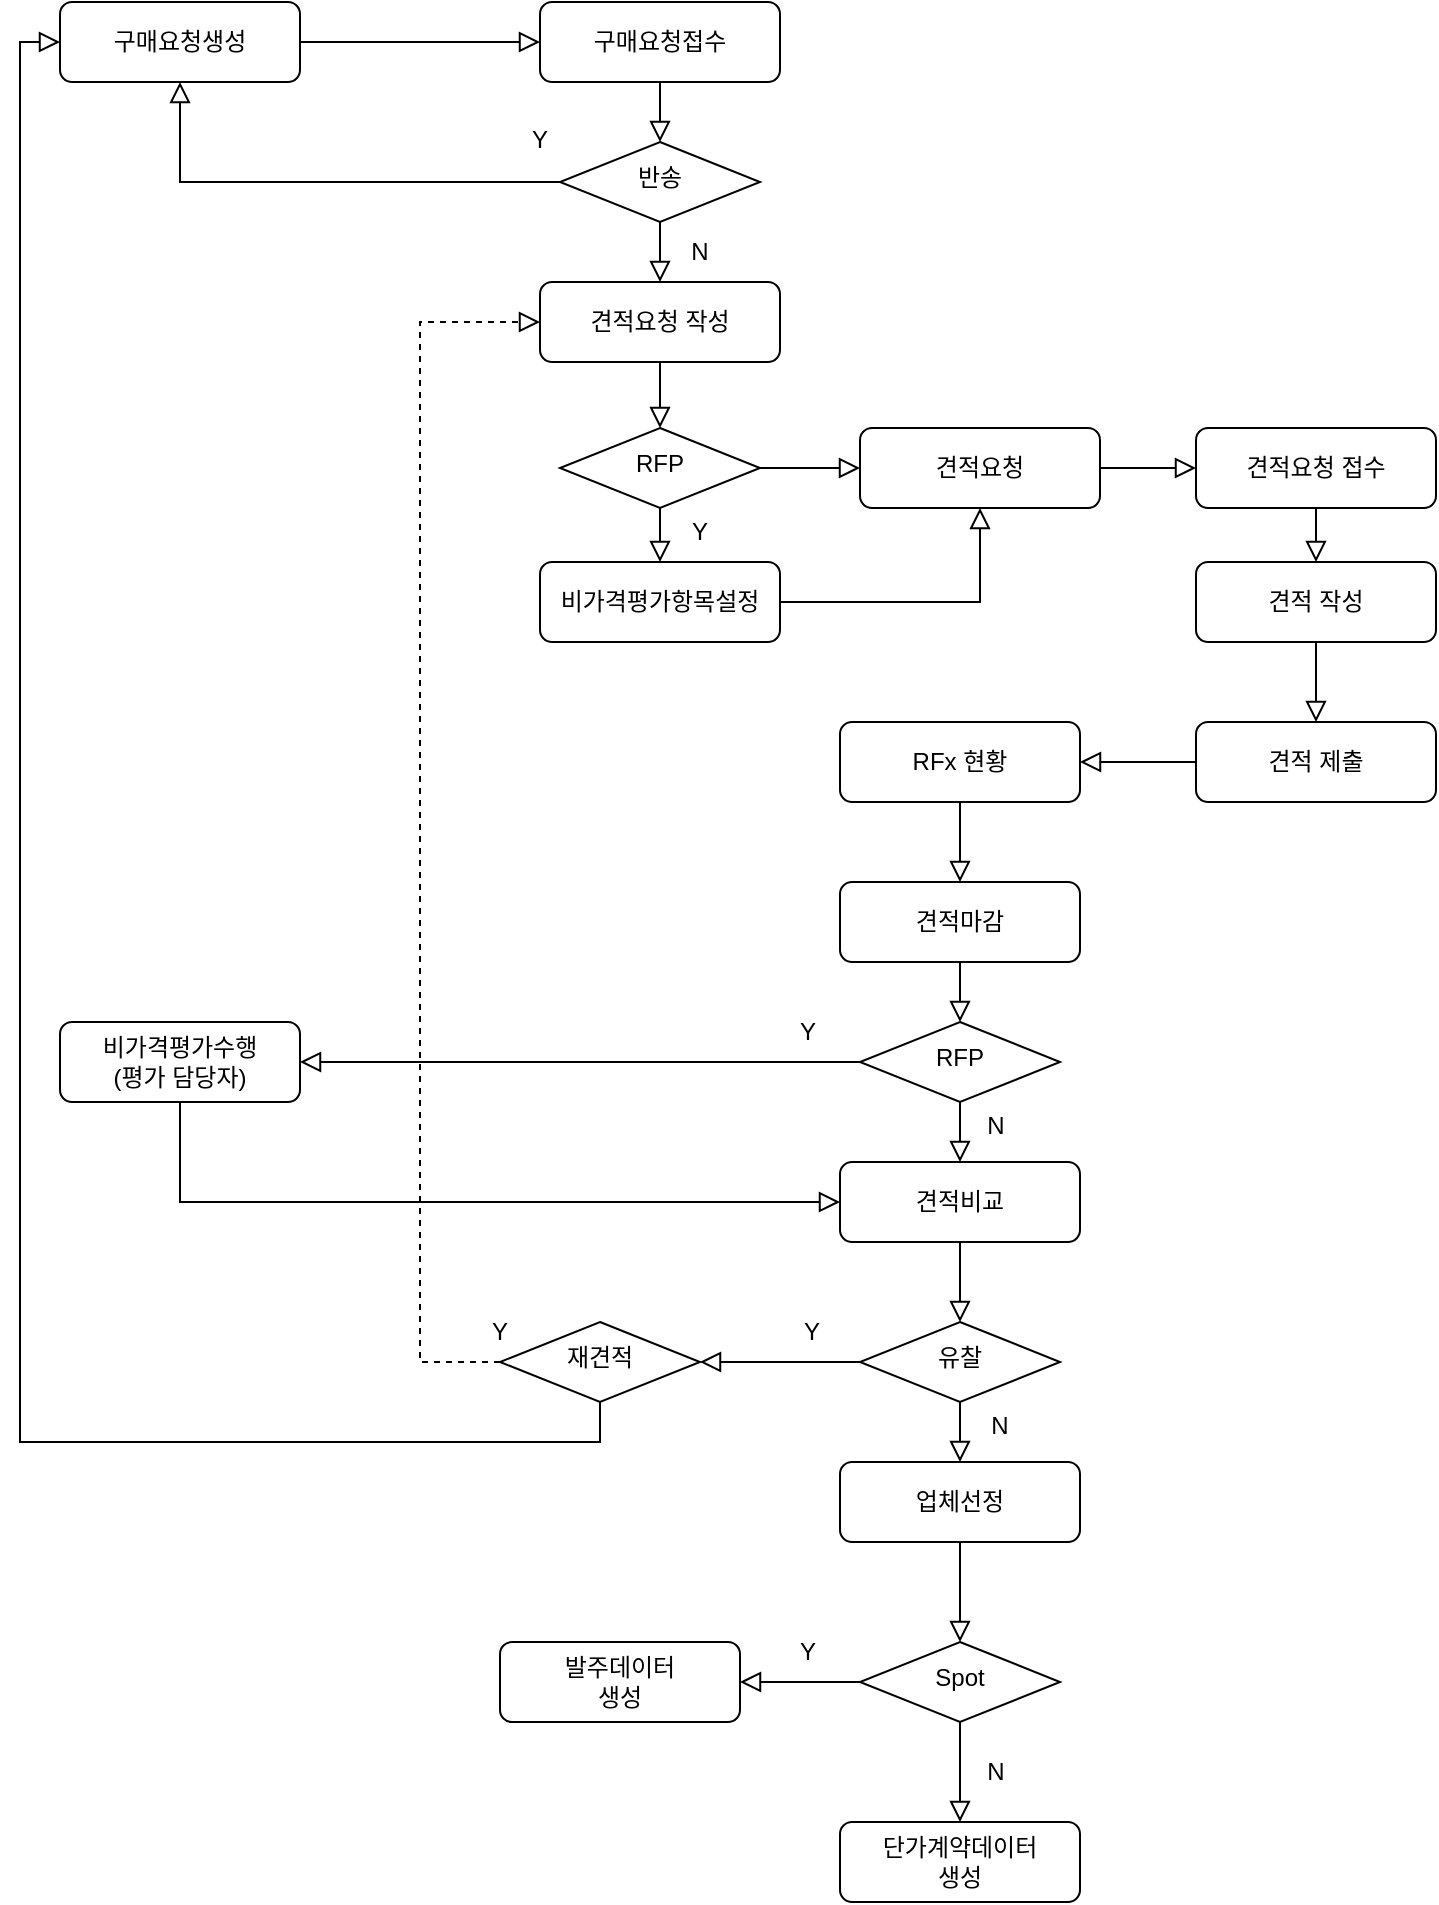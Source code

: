 <mxfile version="22.0.6" type="github">
  <diagram id="C5RBs43oDa-KdzZeNtuy" name="Page-1">
    <mxGraphModel dx="909" dy="587" grid="1" gridSize="10" guides="1" tooltips="1" connect="1" arrows="1" fold="1" page="1" pageScale="1" pageWidth="827" pageHeight="1169" math="0" shadow="0">
      <root>
        <mxCell id="WIyWlLk6GJQsqaUBKTNV-0" />
        <mxCell id="WIyWlLk6GJQsqaUBKTNV-1" parent="WIyWlLk6GJQsqaUBKTNV-0" />
        <mxCell id="WIyWlLk6GJQsqaUBKTNV-2" value="" style="rounded=0;html=1;jettySize=auto;orthogonalLoop=1;fontSize=11;endArrow=block;endFill=0;endSize=8;strokeWidth=1;shadow=0;labelBackgroundColor=none;edgeStyle=orthogonalEdgeStyle;entryX=0.5;entryY=0;entryDx=0;entryDy=0;exitX=0.5;exitY=1;exitDx=0;exitDy=0;" parent="WIyWlLk6GJQsqaUBKTNV-1" source="M6uK1uLGitnpvI4rZZ1x-1" target="M6uK1uLGitnpvI4rZZ1x-4" edge="1">
          <mxGeometry relative="1" as="geometry">
            <mxPoint x="140" y="210" as="sourcePoint" />
            <mxPoint x="260" y="210" as="targetPoint" />
          </mxGeometry>
        </mxCell>
        <mxCell id="WIyWlLk6GJQsqaUBKTNV-3" value="구매요청생성" style="rounded=1;whiteSpace=wrap;html=1;fontSize=12;glass=0;strokeWidth=1;shadow=0;" parent="WIyWlLk6GJQsqaUBKTNV-1" vertex="1">
          <mxGeometry x="40" y="40" width="120" height="40" as="geometry" />
        </mxCell>
        <mxCell id="M6uK1uLGitnpvI4rZZ1x-0" value="구매요청접수" style="rounded=1;whiteSpace=wrap;html=1;fontSize=12;glass=0;strokeWidth=1;shadow=0;" vertex="1" parent="WIyWlLk6GJQsqaUBKTNV-1">
          <mxGeometry x="280" y="40" width="120" height="40" as="geometry" />
        </mxCell>
        <mxCell id="M6uK1uLGitnpvI4rZZ1x-1" value="반송" style="rhombus;whiteSpace=wrap;html=1;shadow=0;fontFamily=Helvetica;fontSize=12;align=center;strokeWidth=1;spacing=6;spacingTop=-4;" vertex="1" parent="WIyWlLk6GJQsqaUBKTNV-1">
          <mxGeometry x="290" y="110" width="100" height="40" as="geometry" />
        </mxCell>
        <mxCell id="M6uK1uLGitnpvI4rZZ1x-2" value="" style="rounded=0;html=1;jettySize=auto;orthogonalLoop=1;fontSize=11;endArrow=block;endFill=0;endSize=8;strokeWidth=1;shadow=0;labelBackgroundColor=none;edgeStyle=orthogonalEdgeStyle;entryX=0.5;entryY=0;entryDx=0;entryDy=0;exitX=0.5;exitY=1;exitDx=0;exitDy=0;" edge="1" parent="WIyWlLk6GJQsqaUBKTNV-1" source="M6uK1uLGitnpvI4rZZ1x-0" target="M6uK1uLGitnpvI4rZZ1x-1">
          <mxGeometry relative="1" as="geometry">
            <mxPoint x="150" y="110" as="sourcePoint" />
            <mxPoint x="270" y="110" as="targetPoint" />
          </mxGeometry>
        </mxCell>
        <mxCell id="M6uK1uLGitnpvI4rZZ1x-3" value="" style="rounded=0;html=1;jettySize=auto;orthogonalLoop=1;fontSize=11;endArrow=block;endFill=0;endSize=8;strokeWidth=1;shadow=0;labelBackgroundColor=none;edgeStyle=orthogonalEdgeStyle;entryX=0;entryY=0.5;entryDx=0;entryDy=0;exitX=1;exitY=0.5;exitDx=0;exitDy=0;" edge="1" parent="WIyWlLk6GJQsqaUBKTNV-1" source="M6uK1uLGitnpvI4rZZ1x-7" target="M6uK1uLGitnpvI4rZZ1x-11">
          <mxGeometry relative="1" as="geometry">
            <mxPoint x="250" y="280" as="sourcePoint" />
            <mxPoint x="60.0" y="230" as="targetPoint" />
          </mxGeometry>
        </mxCell>
        <mxCell id="M6uK1uLGitnpvI4rZZ1x-4" value="견적요청 작성" style="rounded=1;whiteSpace=wrap;html=1;fontSize=12;glass=0;strokeWidth=1;shadow=0;" vertex="1" parent="WIyWlLk6GJQsqaUBKTNV-1">
          <mxGeometry x="280" y="180" width="120" height="40" as="geometry" />
        </mxCell>
        <mxCell id="M6uK1uLGitnpvI4rZZ1x-7" value="RFP" style="rhombus;whiteSpace=wrap;html=1;shadow=0;fontFamily=Helvetica;fontSize=12;align=center;strokeWidth=1;spacing=6;spacingTop=-4;" vertex="1" parent="WIyWlLk6GJQsqaUBKTNV-1">
          <mxGeometry x="290" y="253" width="100" height="40" as="geometry" />
        </mxCell>
        <mxCell id="M6uK1uLGitnpvI4rZZ1x-8" value="" style="rounded=0;html=1;jettySize=auto;orthogonalLoop=1;fontSize=11;endArrow=block;endFill=0;endSize=8;strokeWidth=1;shadow=0;labelBackgroundColor=none;edgeStyle=orthogonalEdgeStyle;entryX=0.5;entryY=0;entryDx=0;entryDy=0;exitX=0.5;exitY=1;exitDx=0;exitDy=0;" edge="1" parent="WIyWlLk6GJQsqaUBKTNV-1" source="M6uK1uLGitnpvI4rZZ1x-7" target="M6uK1uLGitnpvI4rZZ1x-13">
          <mxGeometry relative="1" as="geometry">
            <mxPoint x="250" y="293" as="sourcePoint" />
            <mxPoint x="250" y="326" as="targetPoint" />
          </mxGeometry>
        </mxCell>
        <mxCell id="M6uK1uLGitnpvI4rZZ1x-9" value="N" style="text;html=1;strokeColor=none;fillColor=none;align=center;verticalAlign=middle;whiteSpace=wrap;rounded=0;" vertex="1" parent="WIyWlLk6GJQsqaUBKTNV-1">
          <mxGeometry x="330" y="150" width="60" height="30" as="geometry" />
        </mxCell>
        <mxCell id="M6uK1uLGitnpvI4rZZ1x-10" value="Y" style="text;html=1;strokeColor=none;fillColor=none;align=center;verticalAlign=middle;whiteSpace=wrap;rounded=0;" vertex="1" parent="WIyWlLk6GJQsqaUBKTNV-1">
          <mxGeometry x="250" y="94" width="60" height="30" as="geometry" />
        </mxCell>
        <mxCell id="M6uK1uLGitnpvI4rZZ1x-11" value="견적요청" style="rounded=1;whiteSpace=wrap;html=1;fontSize=12;glass=0;strokeWidth=1;shadow=0;" vertex="1" parent="WIyWlLk6GJQsqaUBKTNV-1">
          <mxGeometry x="440" y="253" width="120" height="40" as="geometry" />
        </mxCell>
        <mxCell id="M6uK1uLGitnpvI4rZZ1x-12" value="N" style="text;html=1;strokeColor=none;fillColor=none;align=center;verticalAlign=middle;whiteSpace=wrap;rounded=0;" vertex="1" parent="WIyWlLk6GJQsqaUBKTNV-1">
          <mxGeometry x="478" y="587" width="60" height="30" as="geometry" />
        </mxCell>
        <mxCell id="M6uK1uLGitnpvI4rZZ1x-13" value="비가격평가항목설정" style="rounded=1;whiteSpace=wrap;html=1;fontSize=12;glass=0;strokeWidth=1;shadow=0;" vertex="1" parent="WIyWlLk6GJQsqaUBKTNV-1">
          <mxGeometry x="280" y="320" width="120" height="40" as="geometry" />
        </mxCell>
        <mxCell id="M6uK1uLGitnpvI4rZZ1x-14" value="" style="rounded=0;html=1;jettySize=auto;orthogonalLoop=1;fontSize=11;endArrow=block;endFill=0;endSize=8;strokeWidth=1;shadow=0;labelBackgroundColor=none;edgeStyle=orthogonalEdgeStyle;entryX=0.5;entryY=0;entryDx=0;entryDy=0;exitX=0.5;exitY=1;exitDx=0;exitDy=0;" edge="1" parent="WIyWlLk6GJQsqaUBKTNV-1" source="M6uK1uLGitnpvI4rZZ1x-4" target="M6uK1uLGitnpvI4rZZ1x-7">
          <mxGeometry relative="1" as="geometry">
            <mxPoint x="279.29" y="243" as="sourcePoint" />
            <mxPoint x="279.29" y="270" as="targetPoint" />
          </mxGeometry>
        </mxCell>
        <mxCell id="M6uK1uLGitnpvI4rZZ1x-15" value="Y" style="text;html=1;strokeColor=none;fillColor=none;align=center;verticalAlign=middle;whiteSpace=wrap;rounded=0;" vertex="1" parent="WIyWlLk6GJQsqaUBKTNV-1">
          <mxGeometry x="330" y="290" width="60" height="30" as="geometry" />
        </mxCell>
        <mxCell id="M6uK1uLGitnpvI4rZZ1x-16" value="" style="rounded=0;html=1;jettySize=auto;orthogonalLoop=1;fontSize=11;endArrow=block;endFill=0;endSize=8;strokeWidth=1;shadow=0;labelBackgroundColor=none;edgeStyle=orthogonalEdgeStyle;entryX=0;entryY=0.5;entryDx=0;entryDy=0;exitX=1;exitY=0.5;exitDx=0;exitDy=0;" edge="1" parent="WIyWlLk6GJQsqaUBKTNV-1" source="WIyWlLk6GJQsqaUBKTNV-3" target="M6uK1uLGitnpvI4rZZ1x-0">
          <mxGeometry relative="1" as="geometry">
            <mxPoint x="220" y="140" as="sourcePoint" />
            <mxPoint x="220" y="170" as="targetPoint" />
          </mxGeometry>
        </mxCell>
        <mxCell id="M6uK1uLGitnpvI4rZZ1x-17" value="" style="rounded=0;html=1;jettySize=auto;orthogonalLoop=1;fontSize=11;endArrow=block;endFill=0;endSize=8;strokeWidth=1;shadow=0;labelBackgroundColor=none;edgeStyle=orthogonalEdgeStyle;entryX=0.5;entryY=1;entryDx=0;entryDy=0;exitX=0;exitY=0.5;exitDx=0;exitDy=0;" edge="1" parent="WIyWlLk6GJQsqaUBKTNV-1" source="M6uK1uLGitnpvI4rZZ1x-1" target="WIyWlLk6GJQsqaUBKTNV-3">
          <mxGeometry relative="1" as="geometry">
            <mxPoint x="120" y="150" as="sourcePoint" />
            <mxPoint x="240" y="150" as="targetPoint" />
          </mxGeometry>
        </mxCell>
        <mxCell id="M6uK1uLGitnpvI4rZZ1x-19" value="" style="rounded=0;html=1;jettySize=auto;orthogonalLoop=1;fontSize=11;endArrow=block;endFill=0;endSize=8;strokeWidth=1;shadow=0;labelBackgroundColor=none;edgeStyle=orthogonalEdgeStyle;entryX=0.5;entryY=1;entryDx=0;entryDy=0;exitX=1;exitY=0.5;exitDx=0;exitDy=0;" edge="1" parent="WIyWlLk6GJQsqaUBKTNV-1" source="M6uK1uLGitnpvI4rZZ1x-13" target="M6uK1uLGitnpvI4rZZ1x-11">
          <mxGeometry relative="1" as="geometry">
            <mxPoint x="460" y="327" as="sourcePoint" />
            <mxPoint x="460" y="360" as="targetPoint" />
          </mxGeometry>
        </mxCell>
        <mxCell id="M6uK1uLGitnpvI4rZZ1x-20" value="견적요청 접수" style="rounded=1;whiteSpace=wrap;html=1;fontSize=12;glass=0;strokeWidth=1;shadow=0;" vertex="1" parent="WIyWlLk6GJQsqaUBKTNV-1">
          <mxGeometry x="608" y="253" width="120" height="40" as="geometry" />
        </mxCell>
        <mxCell id="M6uK1uLGitnpvI4rZZ1x-21" value="" style="rounded=0;html=1;jettySize=auto;orthogonalLoop=1;fontSize=11;endArrow=block;endFill=0;endSize=8;strokeWidth=1;shadow=0;labelBackgroundColor=none;edgeStyle=orthogonalEdgeStyle;exitX=1;exitY=0.5;exitDx=0;exitDy=0;entryX=0;entryY=0.5;entryDx=0;entryDy=0;" edge="1" parent="WIyWlLk6GJQsqaUBKTNV-1" source="M6uK1uLGitnpvI4rZZ1x-11" target="M6uK1uLGitnpvI4rZZ1x-20">
          <mxGeometry relative="1" as="geometry">
            <mxPoint x="610" y="350" as="sourcePoint" />
            <mxPoint x="600" y="220" as="targetPoint" />
          </mxGeometry>
        </mxCell>
        <mxCell id="M6uK1uLGitnpvI4rZZ1x-22" value="견적 작성" style="rounded=1;whiteSpace=wrap;html=1;fontSize=12;glass=0;strokeWidth=1;shadow=0;" vertex="1" parent="WIyWlLk6GJQsqaUBKTNV-1">
          <mxGeometry x="608" y="320" width="120" height="40" as="geometry" />
        </mxCell>
        <mxCell id="M6uK1uLGitnpvI4rZZ1x-23" value="견적 제출" style="rounded=1;whiteSpace=wrap;html=1;fontSize=12;glass=0;strokeWidth=1;shadow=0;" vertex="1" parent="WIyWlLk6GJQsqaUBKTNV-1">
          <mxGeometry x="608" y="400" width="120" height="40" as="geometry" />
        </mxCell>
        <mxCell id="M6uK1uLGitnpvI4rZZ1x-24" value="RFx 현황" style="rounded=1;whiteSpace=wrap;html=1;fontSize=12;glass=0;strokeWidth=1;shadow=0;" vertex="1" parent="WIyWlLk6GJQsqaUBKTNV-1">
          <mxGeometry x="430" y="400" width="120" height="40" as="geometry" />
        </mxCell>
        <mxCell id="M6uK1uLGitnpvI4rZZ1x-25" value="견적마감" style="rounded=1;whiteSpace=wrap;html=1;fontSize=12;glass=0;strokeWidth=1;shadow=0;" vertex="1" parent="WIyWlLk6GJQsqaUBKTNV-1">
          <mxGeometry x="430" y="480" width="120" height="40" as="geometry" />
        </mxCell>
        <mxCell id="M6uK1uLGitnpvI4rZZ1x-26" value="RFP" style="rhombus;whiteSpace=wrap;html=1;shadow=0;fontFamily=Helvetica;fontSize=12;align=center;strokeWidth=1;spacing=6;spacingTop=-4;" vertex="1" parent="WIyWlLk6GJQsqaUBKTNV-1">
          <mxGeometry x="440" y="550" width="100" height="40" as="geometry" />
        </mxCell>
        <mxCell id="M6uK1uLGitnpvI4rZZ1x-27" value="" style="rounded=0;html=1;jettySize=auto;orthogonalLoop=1;fontSize=11;endArrow=block;endFill=0;endSize=8;strokeWidth=1;shadow=0;labelBackgroundColor=none;edgeStyle=orthogonalEdgeStyle;exitX=0.5;exitY=1;exitDx=0;exitDy=0;entryX=0.5;entryY=0;entryDx=0;entryDy=0;" edge="1" parent="WIyWlLk6GJQsqaUBKTNV-1" source="M6uK1uLGitnpvI4rZZ1x-20" target="M6uK1uLGitnpvI4rZZ1x-22">
          <mxGeometry relative="1" as="geometry">
            <mxPoint x="518" y="320" as="sourcePoint" />
            <mxPoint x="588" y="320" as="targetPoint" />
          </mxGeometry>
        </mxCell>
        <mxCell id="M6uK1uLGitnpvI4rZZ1x-28" value="" style="rounded=0;html=1;jettySize=auto;orthogonalLoop=1;fontSize=11;endArrow=block;endFill=0;endSize=8;strokeWidth=1;shadow=0;labelBackgroundColor=none;edgeStyle=orthogonalEdgeStyle;exitX=0.5;exitY=1;exitDx=0;exitDy=0;entryX=0.5;entryY=0;entryDx=0;entryDy=0;" edge="1" parent="WIyWlLk6GJQsqaUBKTNV-1" source="M6uK1uLGitnpvI4rZZ1x-22" target="M6uK1uLGitnpvI4rZZ1x-23">
          <mxGeometry relative="1" as="geometry">
            <mxPoint x="578" y="373" as="sourcePoint" />
            <mxPoint x="578" y="400" as="targetPoint" />
          </mxGeometry>
        </mxCell>
        <mxCell id="M6uK1uLGitnpvI4rZZ1x-29" value="" style="rounded=0;html=1;jettySize=auto;orthogonalLoop=1;fontSize=11;endArrow=block;endFill=0;endSize=8;strokeWidth=1;shadow=0;labelBackgroundColor=none;edgeStyle=orthogonalEdgeStyle;exitX=0;exitY=0.5;exitDx=0;exitDy=0;entryX=1;entryY=0.5;entryDx=0;entryDy=0;" edge="1" parent="WIyWlLk6GJQsqaUBKTNV-1" source="M6uK1uLGitnpvI4rZZ1x-23" target="M6uK1uLGitnpvI4rZZ1x-24">
          <mxGeometry relative="1" as="geometry">
            <mxPoint x="590" y="450" as="sourcePoint" />
            <mxPoint x="590" y="490" as="targetPoint" />
          </mxGeometry>
        </mxCell>
        <mxCell id="M6uK1uLGitnpvI4rZZ1x-30" value="" style="rounded=0;html=1;jettySize=auto;orthogonalLoop=1;fontSize=11;endArrow=block;endFill=0;endSize=8;strokeWidth=1;shadow=0;labelBackgroundColor=none;edgeStyle=orthogonalEdgeStyle;exitX=0.5;exitY=1;exitDx=0;exitDy=0;entryX=0.5;entryY=0;entryDx=0;entryDy=0;" edge="1" parent="WIyWlLk6GJQsqaUBKTNV-1" source="M6uK1uLGitnpvI4rZZ1x-24" target="M6uK1uLGitnpvI4rZZ1x-25">
          <mxGeometry relative="1" as="geometry">
            <mxPoint x="660" y="460" as="sourcePoint" />
            <mxPoint x="580" y="460" as="targetPoint" />
          </mxGeometry>
        </mxCell>
        <mxCell id="M6uK1uLGitnpvI4rZZ1x-31" value="" style="rounded=0;html=1;jettySize=auto;orthogonalLoop=1;fontSize=11;endArrow=block;endFill=0;endSize=8;strokeWidth=1;shadow=0;labelBackgroundColor=none;edgeStyle=orthogonalEdgeStyle;exitX=0.5;exitY=1;exitDx=0;exitDy=0;entryX=0.5;entryY=0;entryDx=0;entryDy=0;" edge="1" parent="WIyWlLk6GJQsqaUBKTNV-1" source="M6uK1uLGitnpvI4rZZ1x-25" target="M6uK1uLGitnpvI4rZZ1x-26">
          <mxGeometry relative="1" as="geometry">
            <mxPoint x="600" y="530" as="sourcePoint" />
            <mxPoint x="600" y="570" as="targetPoint" />
          </mxGeometry>
        </mxCell>
        <mxCell id="M6uK1uLGitnpvI4rZZ1x-32" value="비가격평가수행&lt;br&gt;(평가 담당자)" style="rounded=1;whiteSpace=wrap;html=1;fontSize=12;glass=0;strokeWidth=1;shadow=0;" vertex="1" parent="WIyWlLk6GJQsqaUBKTNV-1">
          <mxGeometry x="40" y="550" width="120" height="40" as="geometry" />
        </mxCell>
        <mxCell id="M6uK1uLGitnpvI4rZZ1x-33" value="" style="rounded=0;html=1;jettySize=auto;orthogonalLoop=1;fontSize=11;endArrow=block;endFill=0;endSize=8;strokeWidth=1;shadow=0;labelBackgroundColor=none;edgeStyle=orthogonalEdgeStyle;exitX=0;exitY=0.5;exitDx=0;exitDy=0;entryX=1;entryY=0.5;entryDx=0;entryDy=0;" edge="1" parent="WIyWlLk6GJQsqaUBKTNV-1" source="M6uK1uLGitnpvI4rZZ1x-26" target="M6uK1uLGitnpvI4rZZ1x-32">
          <mxGeometry relative="1" as="geometry">
            <mxPoint x="420" y="510" as="sourcePoint" />
            <mxPoint x="250" y="510" as="targetPoint" />
            <Array as="points">
              <mxPoint x="310" y="570" />
              <mxPoint x="310" y="570" />
            </Array>
          </mxGeometry>
        </mxCell>
        <mxCell id="M6uK1uLGitnpvI4rZZ1x-34" value="견적비교" style="rounded=1;whiteSpace=wrap;html=1;fontSize=12;glass=0;strokeWidth=1;shadow=0;" vertex="1" parent="WIyWlLk6GJQsqaUBKTNV-1">
          <mxGeometry x="430" y="620" width="120" height="40" as="geometry" />
        </mxCell>
        <mxCell id="M6uK1uLGitnpvI4rZZ1x-35" value="" style="rounded=0;html=1;jettySize=auto;orthogonalLoop=1;fontSize=11;endArrow=block;endFill=0;endSize=8;strokeWidth=1;shadow=0;labelBackgroundColor=none;edgeStyle=orthogonalEdgeStyle;exitX=0.5;exitY=1;exitDx=0;exitDy=0;entryX=0.5;entryY=0;entryDx=0;entryDy=0;" edge="1" parent="WIyWlLk6GJQsqaUBKTNV-1" source="M6uK1uLGitnpvI4rZZ1x-26" target="M6uK1uLGitnpvI4rZZ1x-34">
          <mxGeometry relative="1" as="geometry">
            <mxPoint x="608" y="580" as="sourcePoint" />
            <mxPoint x="608" y="610" as="targetPoint" />
          </mxGeometry>
        </mxCell>
        <mxCell id="M6uK1uLGitnpvI4rZZ1x-36" value="" style="rounded=0;html=1;jettySize=auto;orthogonalLoop=1;fontSize=11;endArrow=block;endFill=0;endSize=8;strokeWidth=1;shadow=0;labelBackgroundColor=none;edgeStyle=orthogonalEdgeStyle;exitX=0.5;exitY=1;exitDx=0;exitDy=0;entryX=0;entryY=0.5;entryDx=0;entryDy=0;" edge="1" parent="WIyWlLk6GJQsqaUBKTNV-1" source="M6uK1uLGitnpvI4rZZ1x-32" target="M6uK1uLGitnpvI4rZZ1x-34">
          <mxGeometry relative="1" as="geometry">
            <mxPoint x="350" y="720" as="sourcePoint" />
            <mxPoint x="70" y="720" as="targetPoint" />
          </mxGeometry>
        </mxCell>
        <mxCell id="M6uK1uLGitnpvI4rZZ1x-37" value="유찰" style="rhombus;whiteSpace=wrap;html=1;shadow=0;fontFamily=Helvetica;fontSize=12;align=center;strokeWidth=1;spacing=6;spacingTop=-4;" vertex="1" parent="WIyWlLk6GJQsqaUBKTNV-1">
          <mxGeometry x="440" y="700" width="100" height="40" as="geometry" />
        </mxCell>
        <mxCell id="M6uK1uLGitnpvI4rZZ1x-38" value="" style="rounded=0;html=1;jettySize=auto;orthogonalLoop=1;fontSize=11;endArrow=block;endFill=0;endSize=8;strokeWidth=1;shadow=0;labelBackgroundColor=none;edgeStyle=orthogonalEdgeStyle;exitX=0.5;exitY=1;exitDx=0;exitDy=0;entryX=0.5;entryY=0;entryDx=0;entryDy=0;" edge="1" parent="WIyWlLk6GJQsqaUBKTNV-1" source="M6uK1uLGitnpvI4rZZ1x-34" target="M6uK1uLGitnpvI4rZZ1x-37">
          <mxGeometry relative="1" as="geometry">
            <mxPoint x="590" y="700" as="sourcePoint" />
            <mxPoint x="590" y="730" as="targetPoint" />
          </mxGeometry>
        </mxCell>
        <mxCell id="M6uK1uLGitnpvI4rZZ1x-39" value="업체선정" style="rounded=1;whiteSpace=wrap;html=1;fontSize=12;glass=0;strokeWidth=1;shadow=0;" vertex="1" parent="WIyWlLk6GJQsqaUBKTNV-1">
          <mxGeometry x="430" y="770" width="120" height="40" as="geometry" />
        </mxCell>
        <mxCell id="M6uK1uLGitnpvI4rZZ1x-40" value="" style="rounded=0;html=1;jettySize=auto;orthogonalLoop=1;fontSize=11;endArrow=block;endFill=0;endSize=8;strokeWidth=1;shadow=0;labelBackgroundColor=none;edgeStyle=orthogonalEdgeStyle;exitX=0.5;exitY=1;exitDx=0;exitDy=0;entryX=0.5;entryY=0;entryDx=0;entryDy=0;" edge="1" parent="WIyWlLk6GJQsqaUBKTNV-1" source="M6uK1uLGitnpvI4rZZ1x-37" target="M6uK1uLGitnpvI4rZZ1x-39">
          <mxGeometry relative="1" as="geometry">
            <mxPoint x="610" y="710" as="sourcePoint" />
            <mxPoint x="610" y="750" as="targetPoint" />
          </mxGeometry>
        </mxCell>
        <mxCell id="M6uK1uLGitnpvI4rZZ1x-41" value="재견적" style="rhombus;whiteSpace=wrap;html=1;shadow=0;fontFamily=Helvetica;fontSize=12;align=center;strokeWidth=1;spacing=6;spacingTop=-4;" vertex="1" parent="WIyWlLk6GJQsqaUBKTNV-1">
          <mxGeometry x="260" y="700" width="100" height="40" as="geometry" />
        </mxCell>
        <mxCell id="M6uK1uLGitnpvI4rZZ1x-42" value="" style="rounded=0;html=1;jettySize=auto;orthogonalLoop=1;fontSize=11;endArrow=block;endFill=0;endSize=8;strokeWidth=1;shadow=0;labelBackgroundColor=none;edgeStyle=orthogonalEdgeStyle;exitX=0;exitY=0.5;exitDx=0;exitDy=0;entryX=1;entryY=0.5;entryDx=0;entryDy=0;" edge="1" parent="WIyWlLk6GJQsqaUBKTNV-1" source="M6uK1uLGitnpvI4rZZ1x-37" target="M6uK1uLGitnpvI4rZZ1x-41">
          <mxGeometry relative="1" as="geometry">
            <mxPoint x="389.05" y="660" as="sourcePoint" />
            <mxPoint x="389.05" y="700" as="targetPoint" />
          </mxGeometry>
        </mxCell>
        <mxCell id="M6uK1uLGitnpvI4rZZ1x-43" value="Y" style="text;html=1;strokeColor=none;fillColor=none;align=center;verticalAlign=middle;whiteSpace=wrap;rounded=0;" vertex="1" parent="WIyWlLk6GJQsqaUBKTNV-1">
          <mxGeometry x="384" y="540" width="60" height="30" as="geometry" />
        </mxCell>
        <mxCell id="M6uK1uLGitnpvI4rZZ1x-45" value="Y" style="text;html=1;strokeColor=none;fillColor=none;align=center;verticalAlign=middle;whiteSpace=wrap;rounded=0;" vertex="1" parent="WIyWlLk6GJQsqaUBKTNV-1">
          <mxGeometry x="386" y="690" width="60" height="30" as="geometry" />
        </mxCell>
        <mxCell id="M6uK1uLGitnpvI4rZZ1x-46" value="N" style="text;html=1;strokeColor=none;fillColor=none;align=center;verticalAlign=middle;whiteSpace=wrap;rounded=0;" vertex="1" parent="WIyWlLk6GJQsqaUBKTNV-1">
          <mxGeometry x="480" y="737" width="60" height="30" as="geometry" />
        </mxCell>
        <mxCell id="M6uK1uLGitnpvI4rZZ1x-47" value="" style="html=1;jettySize=auto;orthogonalLoop=1;fontSize=11;endArrow=block;endFill=0;endSize=8;strokeWidth=1;shadow=0;labelBackgroundColor=none;edgeStyle=orthogonalEdgeStyle;exitX=0;exitY=0.5;exitDx=0;exitDy=0;entryX=0;entryY=0.5;entryDx=0;entryDy=0;rounded=0;dashed=1;" edge="1" parent="WIyWlLk6GJQsqaUBKTNV-1" source="M6uK1uLGitnpvI4rZZ1x-41" target="M6uK1uLGitnpvI4rZZ1x-4">
          <mxGeometry relative="1" as="geometry">
            <mxPoint x="330" y="670" as="sourcePoint" />
            <mxPoint x="230" y="340" as="targetPoint" />
            <Array as="points">
              <mxPoint x="220" y="720" />
              <mxPoint x="220" y="200" />
            </Array>
          </mxGeometry>
        </mxCell>
        <mxCell id="M6uK1uLGitnpvI4rZZ1x-48" value="Y" style="text;html=1;strokeColor=none;fillColor=none;align=center;verticalAlign=middle;whiteSpace=wrap;rounded=0;" vertex="1" parent="WIyWlLk6GJQsqaUBKTNV-1">
          <mxGeometry x="230" y="690" width="60" height="30" as="geometry" />
        </mxCell>
        <mxCell id="M6uK1uLGitnpvI4rZZ1x-49" value="" style="rounded=0;html=1;jettySize=auto;orthogonalLoop=1;fontSize=11;endArrow=block;endFill=0;endSize=8;strokeWidth=1;shadow=0;labelBackgroundColor=none;edgeStyle=orthogonalEdgeStyle;exitX=0.5;exitY=1;exitDx=0;exitDy=0;entryX=0;entryY=0.5;entryDx=0;entryDy=0;" edge="1" parent="WIyWlLk6GJQsqaUBKTNV-1" source="M6uK1uLGitnpvI4rZZ1x-41" target="WIyWlLk6GJQsqaUBKTNV-3">
          <mxGeometry relative="1" as="geometry">
            <mxPoint x="310" y="770" as="sourcePoint" />
            <mxPoint x="20" y="360" as="targetPoint" />
          </mxGeometry>
        </mxCell>
        <mxCell id="M6uK1uLGitnpvI4rZZ1x-50" value="Spot" style="rhombus;whiteSpace=wrap;html=1;shadow=0;fontFamily=Helvetica;fontSize=12;align=center;strokeWidth=1;spacing=6;spacingTop=-4;" vertex="1" parent="WIyWlLk6GJQsqaUBKTNV-1">
          <mxGeometry x="440" y="860" width="100" height="40" as="geometry" />
        </mxCell>
        <mxCell id="M6uK1uLGitnpvI4rZZ1x-52" value="" style="rounded=0;html=1;jettySize=auto;orthogonalLoop=1;fontSize=11;endArrow=block;endFill=0;endSize=8;strokeWidth=1;shadow=0;labelBackgroundColor=none;edgeStyle=orthogonalEdgeStyle;exitX=0.5;exitY=1;exitDx=0;exitDy=0;entryX=0.5;entryY=0;entryDx=0;entryDy=0;" edge="1" parent="WIyWlLk6GJQsqaUBKTNV-1" source="M6uK1uLGitnpvI4rZZ1x-39" target="M6uK1uLGitnpvI4rZZ1x-50">
          <mxGeometry relative="1" as="geometry">
            <mxPoint x="630" y="820" as="sourcePoint" />
            <mxPoint x="630" y="860" as="targetPoint" />
          </mxGeometry>
        </mxCell>
        <mxCell id="M6uK1uLGitnpvI4rZZ1x-53" value="단가계약데이터&lt;br&gt;생성" style="rounded=1;whiteSpace=wrap;html=1;fontSize=12;glass=0;strokeWidth=1;shadow=0;" vertex="1" parent="WIyWlLk6GJQsqaUBKTNV-1">
          <mxGeometry x="430" y="950" width="120" height="40" as="geometry" />
        </mxCell>
        <mxCell id="M6uK1uLGitnpvI4rZZ1x-54" value="" style="rounded=0;html=1;jettySize=auto;orthogonalLoop=1;fontSize=11;endArrow=block;endFill=0;endSize=8;strokeWidth=1;shadow=0;labelBackgroundColor=none;edgeStyle=orthogonalEdgeStyle;exitX=0.5;exitY=1;exitDx=0;exitDy=0;entryX=0.5;entryY=0;entryDx=0;entryDy=0;" edge="1" parent="WIyWlLk6GJQsqaUBKTNV-1" source="M6uK1uLGitnpvI4rZZ1x-50" target="M6uK1uLGitnpvI4rZZ1x-53">
          <mxGeometry relative="1" as="geometry">
            <mxPoint x="640" y="900" as="sourcePoint" />
            <mxPoint x="640" y="950" as="targetPoint" />
          </mxGeometry>
        </mxCell>
        <mxCell id="M6uK1uLGitnpvI4rZZ1x-55" value="N" style="text;html=1;strokeColor=none;fillColor=none;align=center;verticalAlign=middle;whiteSpace=wrap;rounded=0;" vertex="1" parent="WIyWlLk6GJQsqaUBKTNV-1">
          <mxGeometry x="478" y="910" width="60" height="30" as="geometry" />
        </mxCell>
        <mxCell id="M6uK1uLGitnpvI4rZZ1x-56" value="발주데이터&lt;br&gt;생성" style="rounded=1;whiteSpace=wrap;html=1;fontSize=12;glass=0;strokeWidth=1;shadow=0;" vertex="1" parent="WIyWlLk6GJQsqaUBKTNV-1">
          <mxGeometry x="260" y="860" width="120" height="40" as="geometry" />
        </mxCell>
        <mxCell id="M6uK1uLGitnpvI4rZZ1x-57" value="" style="rounded=0;html=1;jettySize=auto;orthogonalLoop=1;fontSize=11;endArrow=block;endFill=0;endSize=8;strokeWidth=1;shadow=0;labelBackgroundColor=none;edgeStyle=orthogonalEdgeStyle;exitX=0;exitY=0.5;exitDx=0;exitDy=0;entryX=1;entryY=0.5;entryDx=0;entryDy=0;" edge="1" parent="WIyWlLk6GJQsqaUBKTNV-1" source="M6uK1uLGitnpvI4rZZ1x-50" target="M6uK1uLGitnpvI4rZZ1x-56">
          <mxGeometry relative="1" as="geometry">
            <mxPoint x="390" y="800" as="sourcePoint" />
            <mxPoint x="390" y="850" as="targetPoint" />
          </mxGeometry>
        </mxCell>
        <mxCell id="M6uK1uLGitnpvI4rZZ1x-58" value="Y" style="text;html=1;strokeColor=none;fillColor=none;align=center;verticalAlign=middle;whiteSpace=wrap;rounded=0;" vertex="1" parent="WIyWlLk6GJQsqaUBKTNV-1">
          <mxGeometry x="384" y="850" width="60" height="30" as="geometry" />
        </mxCell>
      </root>
    </mxGraphModel>
  </diagram>
</mxfile>

